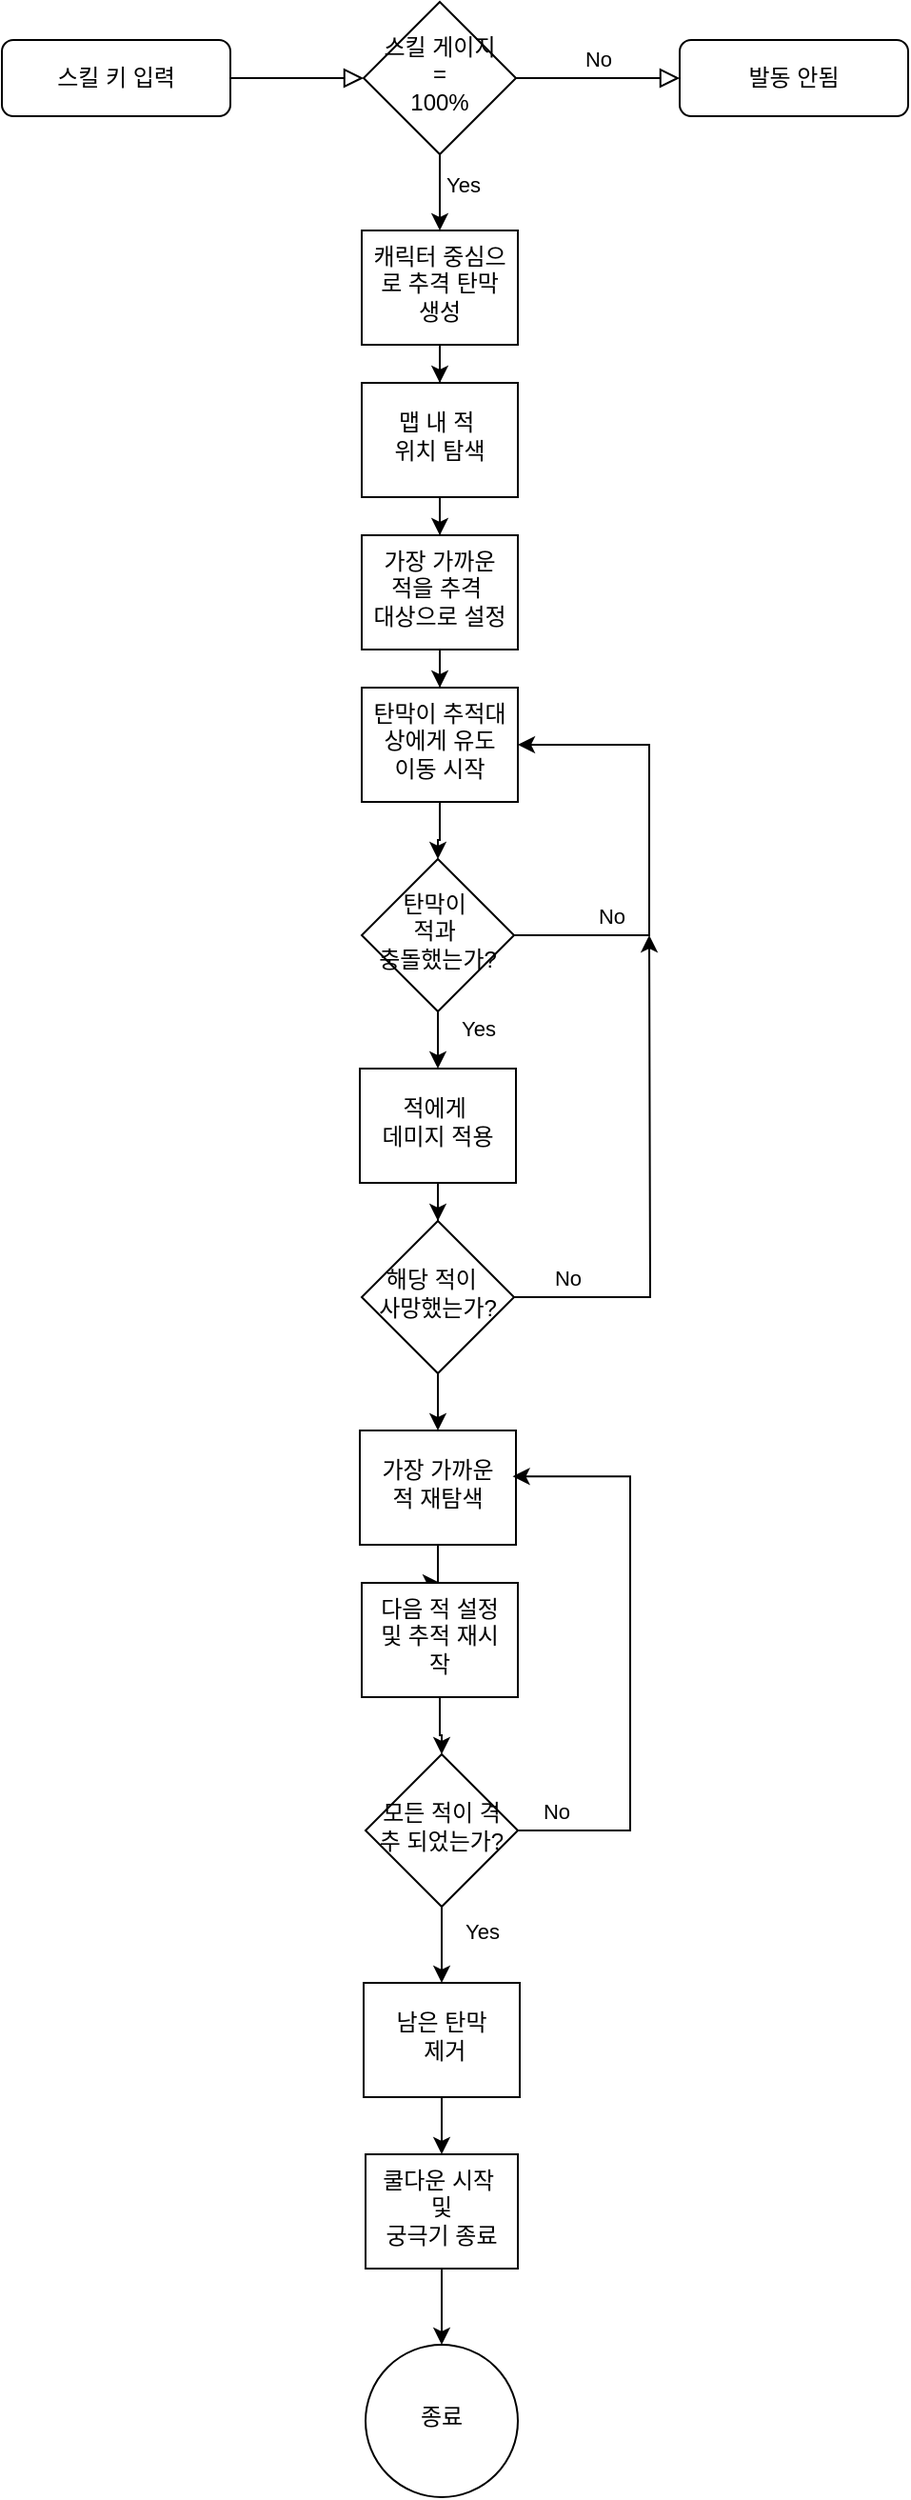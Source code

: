 <mxfile version="26.2.15">
  <diagram id="C5RBs43oDa-KdzZeNtuy" name="Page-1">
    <mxGraphModel dx="491" dy="823" grid="1" gridSize="10" guides="1" tooltips="1" connect="1" arrows="1" fold="1" page="1" pageScale="1" pageWidth="827" pageHeight="1169" math="0" shadow="0">
      <root>
        <mxCell id="WIyWlLk6GJQsqaUBKTNV-0" />
        <mxCell id="WIyWlLk6GJQsqaUBKTNV-1" parent="WIyWlLk6GJQsqaUBKTNV-0" />
        <mxCell id="Sx7OYAeMRz-s90Dy4aZV-8" value="" style="rounded=0;html=1;jettySize=auto;orthogonalLoop=1;fontSize=11;endArrow=block;endFill=0;endSize=8;strokeWidth=1;shadow=0;labelBackgroundColor=none;edgeStyle=orthogonalEdgeStyle;" parent="WIyWlLk6GJQsqaUBKTNV-1" source="Sx7OYAeMRz-s90Dy4aZV-9" target="Sx7OYAeMRz-s90Dy4aZV-13" edge="1">
          <mxGeometry relative="1" as="geometry" />
        </mxCell>
        <mxCell id="Sx7OYAeMRz-s90Dy4aZV-9" value="스킬 키 입력" style="rounded=1;whiteSpace=wrap;html=1;fontSize=12;glass=0;strokeWidth=1;shadow=0;" parent="WIyWlLk6GJQsqaUBKTNV-1" vertex="1">
          <mxGeometry x="30" y="50" width="120" height="40" as="geometry" />
        </mxCell>
        <mxCell id="Sx7OYAeMRz-s90Dy4aZV-10" value="No" style="edgeStyle=orthogonalEdgeStyle;rounded=0;html=1;jettySize=auto;orthogonalLoop=1;fontSize=11;endArrow=block;endFill=0;endSize=8;strokeWidth=1;shadow=0;labelBackgroundColor=none;" parent="WIyWlLk6GJQsqaUBKTNV-1" source="Sx7OYAeMRz-s90Dy4aZV-13" target="Sx7OYAeMRz-s90Dy4aZV-14" edge="1">
          <mxGeometry y="10" relative="1" as="geometry">
            <mxPoint as="offset" />
          </mxGeometry>
        </mxCell>
        <mxCell id="Sx7OYAeMRz-s90Dy4aZV-11" value="" style="edgeStyle=orthogonalEdgeStyle;rounded=0;orthogonalLoop=1;jettySize=auto;html=1;" parent="WIyWlLk6GJQsqaUBKTNV-1" source="Sx7OYAeMRz-s90Dy4aZV-13" target="Sx7OYAeMRz-s90Dy4aZV-15" edge="1">
          <mxGeometry relative="1" as="geometry" />
        </mxCell>
        <mxCell id="Sx7OYAeMRz-s90Dy4aZV-12" value="Yes" style="edgeLabel;html=1;align=center;verticalAlign=middle;resizable=0;points=[];" parent="Sx7OYAeMRz-s90Dy4aZV-11" vertex="1" connectable="0">
          <mxGeometry x="-0.209" y="2" relative="1" as="geometry">
            <mxPoint x="10" as="offset" />
          </mxGeometry>
        </mxCell>
        <mxCell id="Sx7OYAeMRz-s90Dy4aZV-13" value="스킬 게이지&lt;div&gt;=&lt;/div&gt;&lt;div&gt;100%&lt;/div&gt;" style="rhombus;whiteSpace=wrap;html=1;shadow=0;fontFamily=Helvetica;fontSize=12;align=center;strokeWidth=1;spacing=6;spacingTop=-4;" parent="WIyWlLk6GJQsqaUBKTNV-1" vertex="1">
          <mxGeometry x="220" y="30" width="80" height="80" as="geometry" />
        </mxCell>
        <mxCell id="Sx7OYAeMRz-s90Dy4aZV-14" value="발동 안됨" style="rounded=1;whiteSpace=wrap;html=1;fontSize=12;glass=0;strokeWidth=1;shadow=0;" parent="WIyWlLk6GJQsqaUBKTNV-1" vertex="1">
          <mxGeometry x="386" y="50" width="120" height="40" as="geometry" />
        </mxCell>
        <mxCell id="Sx7OYAeMRz-s90Dy4aZV-17" value="" style="edgeStyle=orthogonalEdgeStyle;rounded=0;orthogonalLoop=1;jettySize=auto;html=1;" parent="WIyWlLk6GJQsqaUBKTNV-1" source="Sx7OYAeMRz-s90Dy4aZV-15" target="Sx7OYAeMRz-s90Dy4aZV-16" edge="1">
          <mxGeometry relative="1" as="geometry" />
        </mxCell>
        <mxCell id="Sx7OYAeMRz-s90Dy4aZV-15" value="캐릭터 중심으로 추격 탄막 생성" style="whiteSpace=wrap;html=1;shadow=0;strokeWidth=1;spacing=6;spacingTop=-4;" parent="WIyWlLk6GJQsqaUBKTNV-1" vertex="1">
          <mxGeometry x="219" y="150" width="82" height="60" as="geometry" />
        </mxCell>
        <mxCell id="Sx7OYAeMRz-s90Dy4aZV-19" value="" style="edgeStyle=orthogonalEdgeStyle;rounded=0;orthogonalLoop=1;jettySize=auto;html=1;" parent="WIyWlLk6GJQsqaUBKTNV-1" source="Sx7OYAeMRz-s90Dy4aZV-16" target="Sx7OYAeMRz-s90Dy4aZV-18" edge="1">
          <mxGeometry relative="1" as="geometry" />
        </mxCell>
        <mxCell id="Sx7OYAeMRz-s90Dy4aZV-16" value="맵 내 적&amp;nbsp;&lt;div&gt;위치 탐색&lt;/div&gt;" style="whiteSpace=wrap;html=1;shadow=0;strokeWidth=1;spacing=6;spacingTop=-4;" parent="WIyWlLk6GJQsqaUBKTNV-1" vertex="1">
          <mxGeometry x="219" y="230" width="82" height="60" as="geometry" />
        </mxCell>
        <mxCell id="Sx7OYAeMRz-s90Dy4aZV-21" value="" style="edgeStyle=orthogonalEdgeStyle;rounded=0;orthogonalLoop=1;jettySize=auto;html=1;" parent="WIyWlLk6GJQsqaUBKTNV-1" source="Sx7OYAeMRz-s90Dy4aZV-18" target="Sx7OYAeMRz-s90Dy4aZV-20" edge="1">
          <mxGeometry relative="1" as="geometry" />
        </mxCell>
        <mxCell id="Sx7OYAeMRz-s90Dy4aZV-18" value="가장 가까운 적을 추격&amp;nbsp;&lt;div&gt;대상으로 설정&lt;/div&gt;" style="whiteSpace=wrap;html=1;shadow=0;strokeWidth=1;spacing=6;spacingTop=-4;" parent="WIyWlLk6GJQsqaUBKTNV-1" vertex="1">
          <mxGeometry x="219" y="310" width="82" height="60" as="geometry" />
        </mxCell>
        <mxCell id="Sx7OYAeMRz-s90Dy4aZV-25" value="" style="edgeStyle=orthogonalEdgeStyle;rounded=0;orthogonalLoop=1;jettySize=auto;html=1;" parent="WIyWlLk6GJQsqaUBKTNV-1" source="Sx7OYAeMRz-s90Dy4aZV-20" target="Sx7OYAeMRz-s90Dy4aZV-24" edge="1">
          <mxGeometry relative="1" as="geometry" />
        </mxCell>
        <mxCell id="Sx7OYAeMRz-s90Dy4aZV-20" value="탄막이 추적대상에게 유도 이동 시작" style="whiteSpace=wrap;html=1;shadow=0;strokeWidth=1;spacing=6;spacingTop=-4;" parent="WIyWlLk6GJQsqaUBKTNV-1" vertex="1">
          <mxGeometry x="219" y="390" width="82" height="60" as="geometry" />
        </mxCell>
        <mxCell id="Sx7OYAeMRz-s90Dy4aZV-27" value="" style="edgeStyle=orthogonalEdgeStyle;rounded=0;orthogonalLoop=1;jettySize=auto;html=1;" parent="WIyWlLk6GJQsqaUBKTNV-1" source="Sx7OYAeMRz-s90Dy4aZV-24" target="Sx7OYAeMRz-s90Dy4aZV-20" edge="1">
          <mxGeometry relative="1" as="geometry">
            <mxPoint x="330" y="430" as="targetPoint" />
            <Array as="points">
              <mxPoint x="370" y="520" />
              <mxPoint x="370" y="420" />
            </Array>
          </mxGeometry>
        </mxCell>
        <mxCell id="Sx7OYAeMRz-s90Dy4aZV-31" value="No" style="edgeLabel;html=1;align=center;verticalAlign=middle;resizable=0;points=[];" parent="Sx7OYAeMRz-s90Dy4aZV-27" vertex="1" connectable="0">
          <mxGeometry x="-0.338" y="-1" relative="1" as="geometry">
            <mxPoint x="-21" y="-2" as="offset" />
          </mxGeometry>
        </mxCell>
        <mxCell id="Sx7OYAeMRz-s90Dy4aZV-33" value="" style="edgeStyle=orthogonalEdgeStyle;rounded=0;orthogonalLoop=1;jettySize=auto;html=1;" parent="WIyWlLk6GJQsqaUBKTNV-1" source="Sx7OYAeMRz-s90Dy4aZV-24" target="Sx7OYAeMRz-s90Dy4aZV-34" edge="1">
          <mxGeometry relative="1" as="geometry">
            <mxPoint x="259" y="650" as="targetPoint" />
          </mxGeometry>
        </mxCell>
        <mxCell id="Sx7OYAeMRz-s90Dy4aZV-41" value="Yes" style="edgeLabel;html=1;align=center;verticalAlign=middle;resizable=0;points=[];" parent="Sx7OYAeMRz-s90Dy4aZV-33" vertex="1" connectable="0">
          <mxGeometry x="-0.637" relative="1" as="geometry">
            <mxPoint x="21" as="offset" />
          </mxGeometry>
        </mxCell>
        <mxCell id="Sx7OYAeMRz-s90Dy4aZV-24" value="탄막이&amp;nbsp;&lt;div&gt;적과&amp;nbsp;&lt;/div&gt;&lt;div&gt;충돌했는가?&lt;/div&gt;" style="rhombus;whiteSpace=wrap;html=1;shadow=0;strokeWidth=1;spacing=6;spacingTop=-4;" parent="WIyWlLk6GJQsqaUBKTNV-1" vertex="1">
          <mxGeometry x="219" y="480" width="80" height="80" as="geometry" />
        </mxCell>
        <mxCell id="Sx7OYAeMRz-s90Dy4aZV-36" value="" style="edgeStyle=orthogonalEdgeStyle;rounded=0;orthogonalLoop=1;jettySize=auto;html=1;" parent="WIyWlLk6GJQsqaUBKTNV-1" source="Sx7OYAeMRz-s90Dy4aZV-34" target="Sx7OYAeMRz-s90Dy4aZV-35" edge="1">
          <mxGeometry relative="1" as="geometry" />
        </mxCell>
        <mxCell id="Sx7OYAeMRz-s90Dy4aZV-34" value="적에게&amp;nbsp;&lt;div&gt;데미지 적용&lt;/div&gt;" style="whiteSpace=wrap;html=1;shadow=0;strokeWidth=1;spacing=6;spacingTop=-4;" parent="WIyWlLk6GJQsqaUBKTNV-1" vertex="1">
          <mxGeometry x="218" y="590" width="82" height="60" as="geometry" />
        </mxCell>
        <mxCell id="Sx7OYAeMRz-s90Dy4aZV-38" value="" style="edgeStyle=orthogonalEdgeStyle;rounded=0;orthogonalLoop=1;jettySize=auto;html=1;" parent="WIyWlLk6GJQsqaUBKTNV-1" source="Sx7OYAeMRz-s90Dy4aZV-35" edge="1">
          <mxGeometry relative="1" as="geometry">
            <mxPoint x="370" y="520" as="targetPoint" />
          </mxGeometry>
        </mxCell>
        <mxCell id="Sx7OYAeMRz-s90Dy4aZV-40" value="No" style="edgeLabel;html=1;align=center;verticalAlign=middle;resizable=0;points=[];" parent="Sx7OYAeMRz-s90Dy4aZV-38" vertex="1" connectable="0">
          <mxGeometry x="-0.787" y="-1" relative="1" as="geometry">
            <mxPoint y="-11" as="offset" />
          </mxGeometry>
        </mxCell>
        <mxCell id="Sx7OYAeMRz-s90Dy4aZV-43" value="" style="edgeStyle=orthogonalEdgeStyle;rounded=0;orthogonalLoop=1;jettySize=auto;html=1;" parent="WIyWlLk6GJQsqaUBKTNV-1" source="Sx7OYAeMRz-s90Dy4aZV-35" target="Sx7OYAeMRz-s90Dy4aZV-44" edge="1">
          <mxGeometry relative="1" as="geometry">
            <mxPoint x="259" y="840" as="targetPoint" />
          </mxGeometry>
        </mxCell>
        <mxCell id="Sx7OYAeMRz-s90Dy4aZV-35" value="해당 적이&amp;nbsp;&amp;nbsp;&lt;div&gt;사망했는가?&lt;/div&gt;" style="rhombus;whiteSpace=wrap;html=1;shadow=0;strokeWidth=1;spacing=6;spacingTop=-4;" parent="WIyWlLk6GJQsqaUBKTNV-1" vertex="1">
          <mxGeometry x="219" y="670" width="80" height="80" as="geometry" />
        </mxCell>
        <mxCell id="Sx7OYAeMRz-s90Dy4aZV-46" value="" style="edgeStyle=orthogonalEdgeStyle;rounded=0;orthogonalLoop=1;jettySize=auto;html=1;" parent="WIyWlLk6GJQsqaUBKTNV-1" source="Sx7OYAeMRz-s90Dy4aZV-44" target="Sx7OYAeMRz-s90Dy4aZV-45" edge="1">
          <mxGeometry relative="1" as="geometry" />
        </mxCell>
        <mxCell id="Sx7OYAeMRz-s90Dy4aZV-44" value="가장 가까운 적 재탐색" style="whiteSpace=wrap;html=1;shadow=0;strokeWidth=1;spacing=6;spacingTop=-4;" parent="WIyWlLk6GJQsqaUBKTNV-1" vertex="1">
          <mxGeometry x="218" y="780" width="82" height="60" as="geometry" />
        </mxCell>
        <mxCell id="Sx7OYAeMRz-s90Dy4aZV-50" value="" style="edgeStyle=orthogonalEdgeStyle;rounded=0;orthogonalLoop=1;jettySize=auto;html=1;" parent="WIyWlLk6GJQsqaUBKTNV-1" source="Sx7OYAeMRz-s90Dy4aZV-45" target="Sx7OYAeMRz-s90Dy4aZV-49" edge="1">
          <mxGeometry relative="1" as="geometry" />
        </mxCell>
        <mxCell id="Sx7OYAeMRz-s90Dy4aZV-45" value="다음 적 설정 및 추적 재시작" style="whiteSpace=wrap;html=1;shadow=0;strokeWidth=1;spacing=6;spacingTop=-4;" parent="WIyWlLk6GJQsqaUBKTNV-1" vertex="1">
          <mxGeometry x="219" y="860" width="82" height="60" as="geometry" />
        </mxCell>
        <mxCell id="Sx7OYAeMRz-s90Dy4aZV-52" value="" style="edgeStyle=orthogonalEdgeStyle;rounded=0;orthogonalLoop=1;jettySize=auto;html=1;entryX=0.979;entryY=0.402;entryDx=0;entryDy=0;entryPerimeter=0;" parent="WIyWlLk6GJQsqaUBKTNV-1" source="Sx7OYAeMRz-s90Dy4aZV-49" target="Sx7OYAeMRz-s90Dy4aZV-44" edge="1">
          <mxGeometry relative="1" as="geometry">
            <mxPoint x="379" y="990" as="targetPoint" />
            <Array as="points">
              <mxPoint x="360" y="990" />
              <mxPoint x="360" y="804" />
            </Array>
          </mxGeometry>
        </mxCell>
        <mxCell id="Sx7OYAeMRz-s90Dy4aZV-60" value="No" style="edgeLabel;html=1;align=center;verticalAlign=middle;resizable=0;points=[];" parent="Sx7OYAeMRz-s90Dy4aZV-52" vertex="1" connectable="0">
          <mxGeometry x="-0.871" y="-1" relative="1" as="geometry">
            <mxPoint y="-11" as="offset" />
          </mxGeometry>
        </mxCell>
        <mxCell id="Sx7OYAeMRz-s90Dy4aZV-57" value="" style="edgeStyle=orthogonalEdgeStyle;rounded=0;orthogonalLoop=1;jettySize=auto;html=1;" parent="WIyWlLk6GJQsqaUBKTNV-1" source="Sx7OYAeMRz-s90Dy4aZV-49" target="Sx7OYAeMRz-s90Dy4aZV-55" edge="1">
          <mxGeometry relative="1" as="geometry" />
        </mxCell>
        <mxCell id="Sx7OYAeMRz-s90Dy4aZV-61" value="Yes" style="edgeLabel;html=1;align=center;verticalAlign=middle;resizable=0;points=[];" parent="Sx7OYAeMRz-s90Dy4aZV-57" vertex="1" connectable="0">
          <mxGeometry x="-0.348" relative="1" as="geometry">
            <mxPoint x="21" as="offset" />
          </mxGeometry>
        </mxCell>
        <mxCell id="Sx7OYAeMRz-s90Dy4aZV-49" value="모든 적이 격추 되었는가?" style="rhombus;whiteSpace=wrap;html=1;shadow=0;strokeWidth=1;spacing=6;spacingTop=-4;" parent="WIyWlLk6GJQsqaUBKTNV-1" vertex="1">
          <mxGeometry x="221" y="950" width="80" height="80" as="geometry" />
        </mxCell>
        <mxCell id="PysOT_NBa4zPzMxwNmgI-2" value="" style="edgeStyle=orthogonalEdgeStyle;rounded=0;orthogonalLoop=1;jettySize=auto;html=1;" edge="1" parent="WIyWlLk6GJQsqaUBKTNV-1" source="Sx7OYAeMRz-s90Dy4aZV-55" target="PysOT_NBa4zPzMxwNmgI-1">
          <mxGeometry relative="1" as="geometry" />
        </mxCell>
        <mxCell id="Sx7OYAeMRz-s90Dy4aZV-55" value="남은 탄막&lt;div&gt;&amp;nbsp;제거&lt;/div&gt;" style="whiteSpace=wrap;html=1;shadow=0;strokeWidth=1;spacing=6;spacingTop=-4;" parent="WIyWlLk6GJQsqaUBKTNV-1" vertex="1">
          <mxGeometry x="220" y="1070" width="82" height="60" as="geometry" />
        </mxCell>
        <mxCell id="Sx7OYAeMRz-s90Dy4aZV-58" value="종료" style="ellipse;whiteSpace=wrap;html=1;shadow=0;strokeWidth=1;spacing=6;spacingTop=-4;" parent="WIyWlLk6GJQsqaUBKTNV-1" vertex="1">
          <mxGeometry x="221" y="1260" width="80" height="80" as="geometry" />
        </mxCell>
        <mxCell id="PysOT_NBa4zPzMxwNmgI-3" value="" style="edgeStyle=orthogonalEdgeStyle;rounded=0;orthogonalLoop=1;jettySize=auto;html=1;" edge="1" parent="WIyWlLk6GJQsqaUBKTNV-1" source="PysOT_NBa4zPzMxwNmgI-1" target="Sx7OYAeMRz-s90Dy4aZV-58">
          <mxGeometry relative="1" as="geometry" />
        </mxCell>
        <mxCell id="PysOT_NBa4zPzMxwNmgI-1" value="쿨다운 시작&amp;nbsp;&lt;div&gt;및&lt;/div&gt;&lt;div&gt;궁극기 종료&lt;/div&gt;" style="whiteSpace=wrap;html=1;shadow=0;strokeWidth=1;spacing=6;spacingTop=-4;" vertex="1" parent="WIyWlLk6GJQsqaUBKTNV-1">
          <mxGeometry x="221" y="1160" width="80" height="60" as="geometry" />
        </mxCell>
      </root>
    </mxGraphModel>
  </diagram>
</mxfile>
